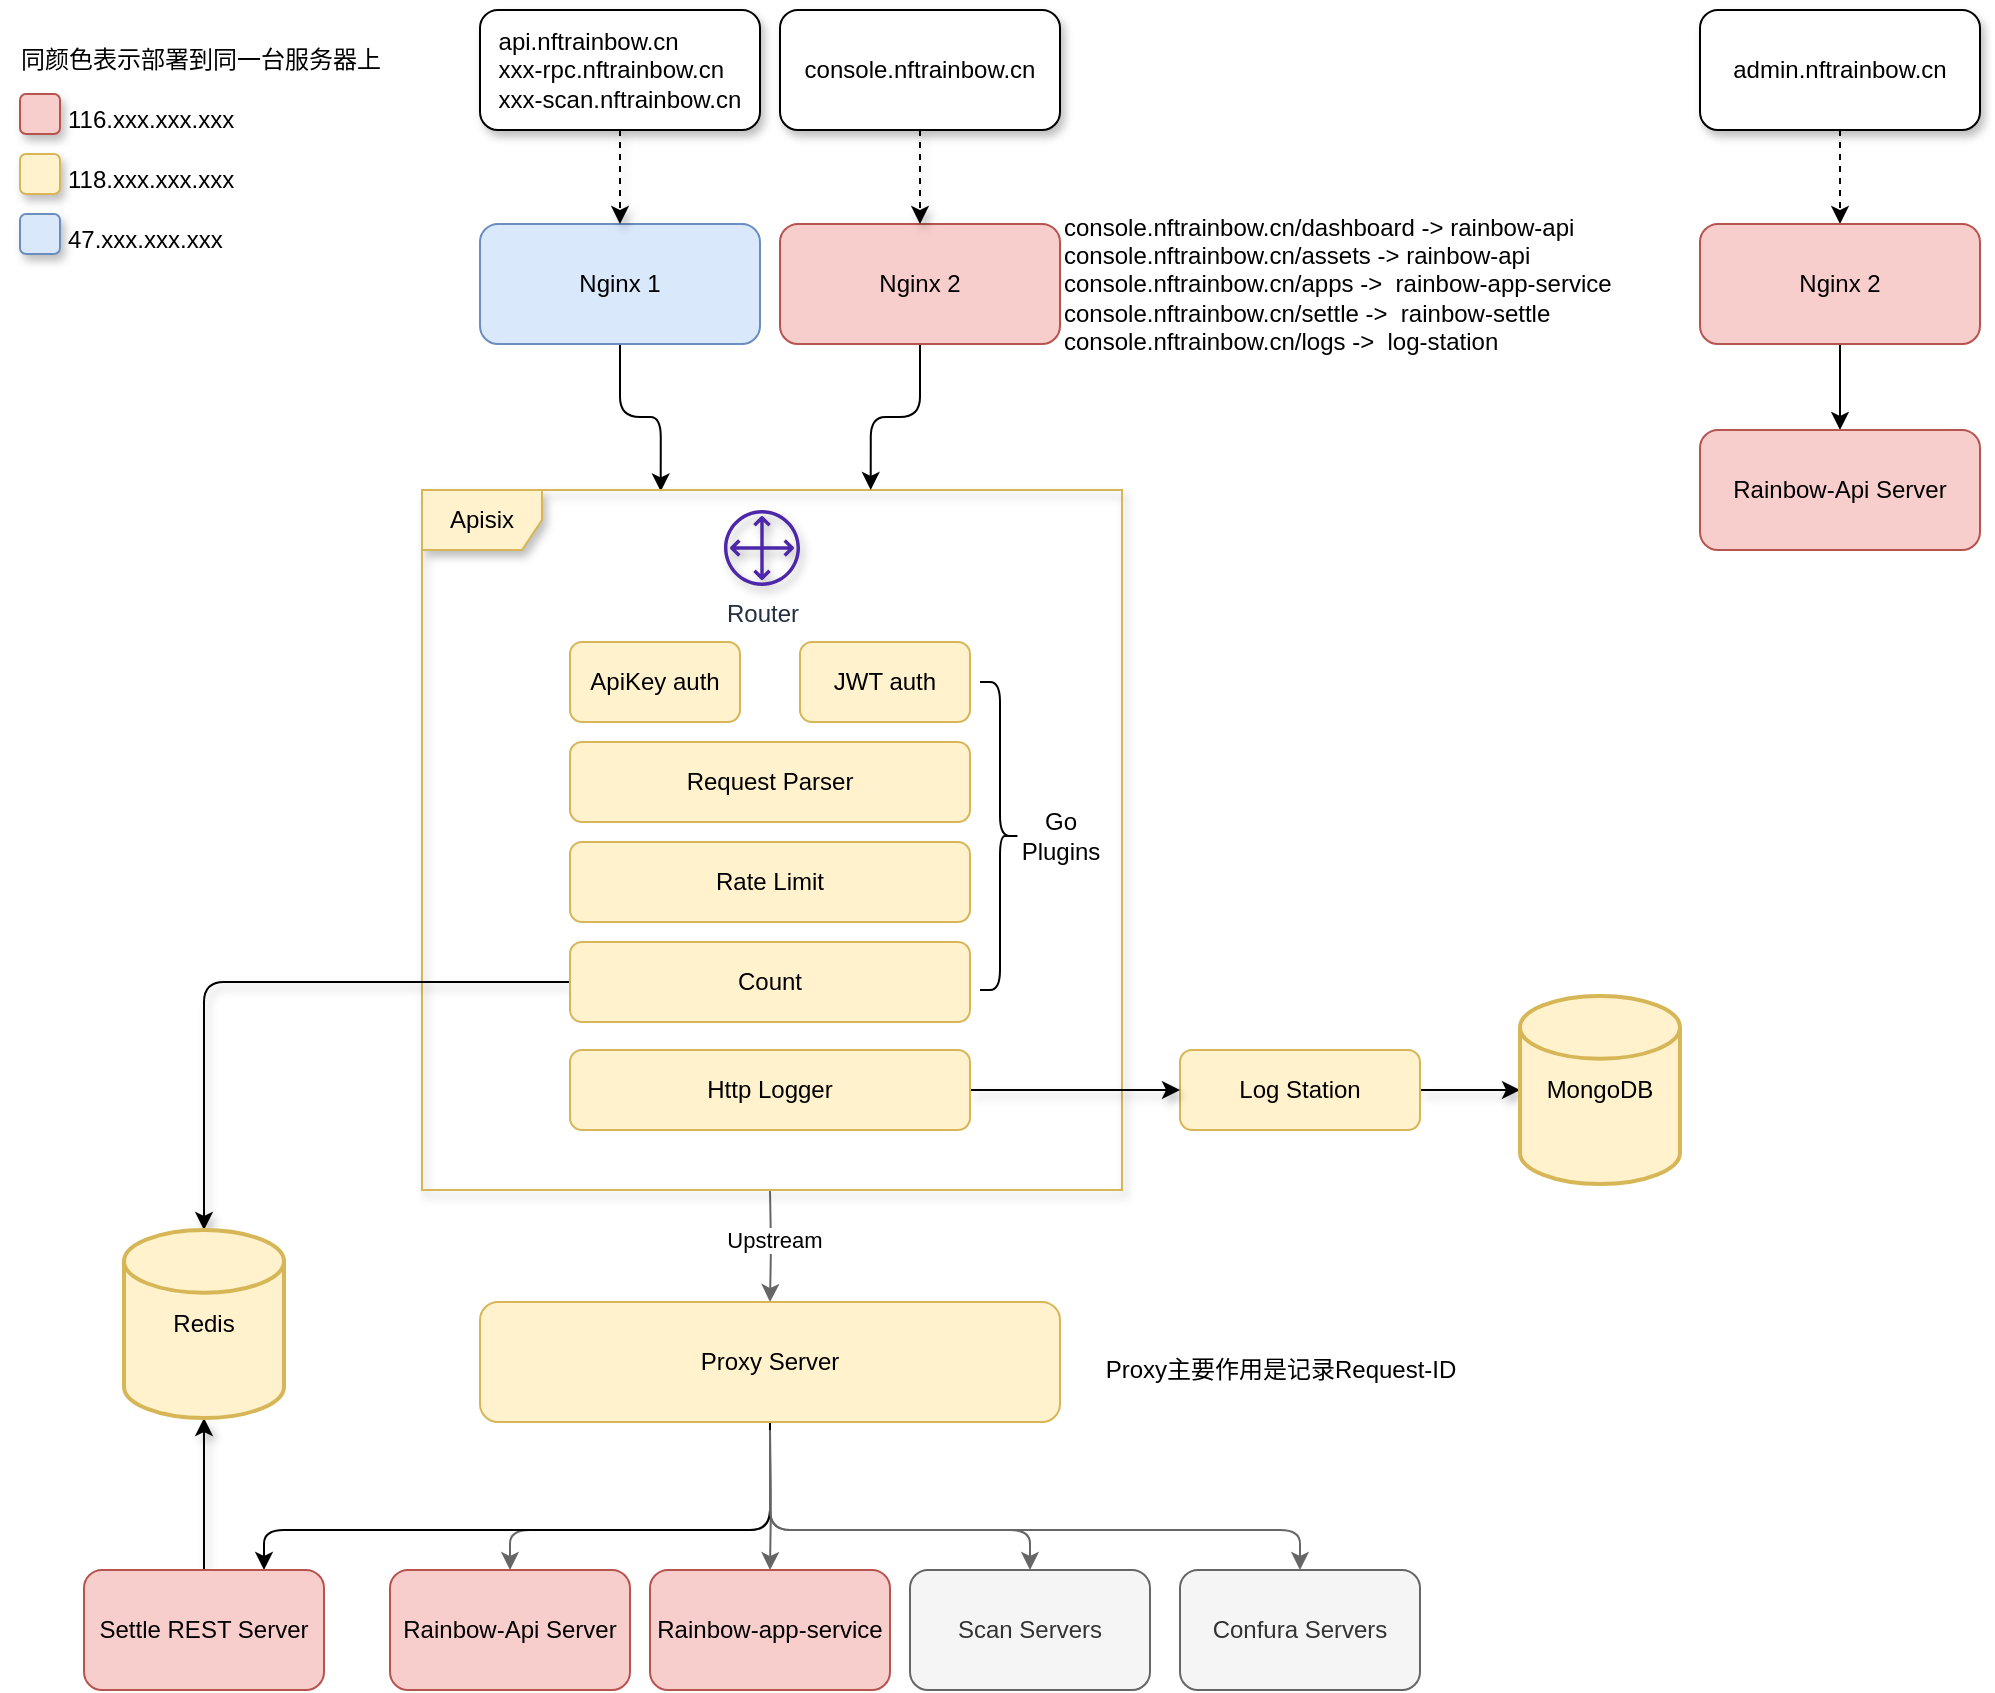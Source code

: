 <mxfile version="20.3.0" type="device"><diagram name="Page-1" id="55a83fd1-7818-8e21-69c5-c3457e3827bb"><mxGraphModel dx="2398" dy="852" grid="1" gridSize="10" guides="1" tooltips="1" connect="1" arrows="1" fold="1" page="1" pageScale="1" pageWidth="1100" pageHeight="850" background="none" math="0" shadow="0"><root><mxCell id="0"/><mxCell id="1" parent="0"/><mxCell id="nuQPGtfvNPM84FMV8WF5-1" value="Rainbow-Api Server" style="rounded=1;whiteSpace=wrap;html=1;fillColor=#f8cecc;strokeColor=#b85450;" parent="1" vertex="1"><mxGeometry x="-895" y="780" width="120" height="60" as="geometry"/></mxCell><mxCell id="nuQPGtfvNPM84FMV8WF5-2" value="Scan Servers" style="rounded=1;whiteSpace=wrap;html=1;fillColor=#f5f5f5;strokeColor=#666666;fontColor=#333333;" parent="1" vertex="1"><mxGeometry x="-635" y="780" width="120" height="60" as="geometry"/></mxCell><mxCell id="nuQPGtfvNPM84FMV8WF5-3" value="Rainbow-app-service" style="rounded=1;whiteSpace=wrap;html=1;fillColor=#f8cecc;strokeColor=#b85450;" parent="1" vertex="1"><mxGeometry x="-765" y="780" width="120" height="60" as="geometry"/></mxCell><mxCell id="jU08gFf4cz-peAf1v_U0-10" value="" style="edgeStyle=orthogonalEdgeStyle;rounded=1;orthogonalLoop=1;jettySize=auto;html=1;fillColor=#f5f5f5;strokeColor=#666666;" parent="1" target="nuQPGtfvNPM84FMV8WF5-3" edge="1"><mxGeometry relative="1" as="geometry"><mxPoint x="-705" y="710" as="sourcePoint"/></mxGeometry></mxCell><mxCell id="jU08gFf4cz-peAf1v_U0-15" value="" style="edgeStyle=orthogonalEdgeStyle;rounded=1;orthogonalLoop=1;jettySize=auto;html=1;fillColor=#f5f5f5;strokeColor=#666666;" parent="1" target="jU08gFf4cz-peAf1v_U0-14" edge="1"><mxGeometry relative="1" as="geometry"><mxPoint x="-705" y="590" as="sourcePoint"/></mxGeometry></mxCell><mxCell id="jU08gFf4cz-peAf1v_U0-23" value="Upstream" style="edgeLabel;html=1;align=center;verticalAlign=middle;resizable=0;points=[];rounded=1;" parent="jU08gFf4cz-peAf1v_U0-15" vertex="1" connectable="0"><mxGeometry x="-0.137" y="1" relative="1" as="geometry"><mxPoint as="offset"/></mxGeometry></mxCell><mxCell id="KMPDJ-nMh-dk-6r-BHHl-4" value="" style="edgeStyle=orthogonalEdgeStyle;rounded=1;orthogonalLoop=1;jettySize=auto;html=1;entryX=0.341;entryY=0.002;entryDx=0;entryDy=0;entryPerimeter=0;" parent="1" source="jU08gFf4cz-peAf1v_U0-3" target="jU08gFf4cz-peAf1v_U0-18" edge="1"><mxGeometry relative="1" as="geometry"/></mxCell><mxCell id="jU08gFf4cz-peAf1v_U0-3" value="Nginx 1" style="rounded=1;whiteSpace=wrap;html=1;fillColor=#dae8fc;strokeColor=#6c8ebf;" parent="1" vertex="1"><mxGeometry x="-850" y="107" width="140" height="60" as="geometry"/></mxCell><mxCell id="jU08gFf4cz-peAf1v_U0-11" value="" style="edgeStyle=orthogonalEdgeStyle;rounded=1;orthogonalLoop=1;jettySize=auto;html=1;entryX=0.5;entryY=0;entryDx=0;entryDy=0;exitX=0.5;exitY=1;exitDx=0;exitDy=0;fillColor=#f5f5f5;strokeColor=#666666;" parent="1" target="nuQPGtfvNPM84FMV8WF5-1" edge="1"><mxGeometry relative="1" as="geometry"><mxPoint x="-705" y="710" as="sourcePoint"/><mxPoint x="-695" y="830" as="targetPoint"/><Array as="points"><mxPoint x="-705" y="760"/><mxPoint x="-835" y="760"/></Array></mxGeometry></mxCell><mxCell id="jU08gFf4cz-peAf1v_U0-12" value="" style="edgeStyle=orthogonalEdgeStyle;rounded=1;orthogonalLoop=1;jettySize=auto;html=1;entryX=0.5;entryY=0;entryDx=0;entryDy=0;exitX=0.5;exitY=1;exitDx=0;exitDy=0;fillColor=#f5f5f5;strokeColor=#666666;" parent="1" target="nuQPGtfvNPM84FMV8WF5-2" edge="1"><mxGeometry relative="1" as="geometry"><mxPoint x="-705" y="710" as="sourcePoint"/><mxPoint x="-825" y="830" as="targetPoint"/><Array as="points"><mxPoint x="-705" y="760"/><mxPoint x="-575" y="760"/></Array></mxGeometry></mxCell><mxCell id="jU08gFf4cz-peAf1v_U0-48" value="" style="edgeStyle=orthogonalEdgeStyle;rounded=1;orthogonalLoop=1;jettySize=auto;html=1;shadow=0;entryX=0.75;entryY=0;entryDx=0;entryDy=0;exitX=0.5;exitY=1;exitDx=0;exitDy=0;" parent="1" source="jU08gFf4cz-peAf1v_U0-14" target="jU08gFf4cz-peAf1v_U0-33" edge="1"><mxGeometry relative="1" as="geometry"><mxPoint x="-712" y="710" as="sourcePoint"/><mxPoint x="-712" y="820" as="targetPoint"/><Array as="points"><mxPoint x="-705" y="760"/><mxPoint x="-958" y="760"/></Array></mxGeometry></mxCell><mxCell id="jU08gFf4cz-peAf1v_U0-14" value="Proxy Server" style="rounded=1;whiteSpace=wrap;html=1;fillColor=#fff2cc;strokeColor=#d6b656;" parent="1" vertex="1"><mxGeometry x="-850" y="646" width="290" height="60" as="geometry"/></mxCell><mxCell id="jU08gFf4cz-peAf1v_U0-18" value="Apisix" style="shape=umlFrame;whiteSpace=wrap;html=1;shadow=1;fillColor=#fff2cc;strokeColor=#d6b656;rounded=1;" parent="1" vertex="1"><mxGeometry x="-879" y="240" width="350" height="350" as="geometry"/></mxCell><mxCell id="jU08gFf4cz-peAf1v_U0-19" value="JWT auth" style="rounded=1;whiteSpace=wrap;html=1;fillColor=#fff2cc;strokeColor=#d6b656;" parent="1" vertex="1"><mxGeometry x="-690" y="316" width="85" height="40" as="geometry"/></mxCell><mxCell id="jU08gFf4cz-peAf1v_U0-20" value="Request Parser" style="rounded=1;whiteSpace=wrap;html=1;fillColor=#fff2cc;strokeColor=#d6b656;" parent="1" vertex="1"><mxGeometry x="-805" y="366" width="200" height="40" as="geometry"/></mxCell><mxCell id="jU08gFf4cz-peAf1v_U0-21" value="Rate Limit" style="rounded=1;whiteSpace=wrap;html=1;fillColor=#fff2cc;strokeColor=#d6b656;" parent="1" vertex="1"><mxGeometry x="-805" y="416" width="200" height="40" as="geometry"/></mxCell><mxCell id="jU08gFf4cz-peAf1v_U0-45" value="" style="edgeStyle=orthogonalEdgeStyle;rounded=1;orthogonalLoop=1;jettySize=auto;html=1;shadow=1;" parent="1" source="jU08gFf4cz-peAf1v_U0-22" target="6YAeZq_ROFKsr1oCR9UH-2" edge="1"><mxGeometry relative="1" as="geometry"><mxPoint x="-988" y="610" as="targetPoint"/></mxGeometry></mxCell><mxCell id="jU08gFf4cz-peAf1v_U0-22" value="Count" style="rounded=1;whiteSpace=wrap;html=1;fillColor=#fff2cc;strokeColor=#d6b656;" parent="1" vertex="1"><mxGeometry x="-805" y="466" width="200" height="40" as="geometry"/></mxCell><mxCell id="jU08gFf4cz-peAf1v_U0-26" value="" style="edgeStyle=orthogonalEdgeStyle;rounded=1;orthogonalLoop=1;jettySize=auto;html=1;shadow=1;dashed=1;" parent="1" source="jU08gFf4cz-peAf1v_U0-25" target="jU08gFf4cz-peAf1v_U0-3" edge="1"><mxGeometry relative="1" as="geometry"/></mxCell><mxCell id="jU08gFf4cz-peAf1v_U0-25" value="&lt;div style=&quot;text-align: left;&quot;&gt;&lt;span style=&quot;background-color: initial;&quot;&gt;api.nftrainbow.cn&lt;/span&gt;&lt;/div&gt;&lt;span style=&quot;background-color: initial;&quot;&gt;&lt;div style=&quot;text-align: left;&quot;&gt;&lt;span style=&quot;background-color: initial;&quot;&gt;xxx-rpc.nftrainbow.cn&lt;/span&gt;&lt;/div&gt;&lt;/span&gt;&lt;span style=&quot;background-color: initial;&quot;&gt;&lt;div style=&quot;text-align: left;&quot;&gt;&lt;span style=&quot;background-color: initial;&quot;&gt;xxx-scan.nftrainbow.cn&lt;/span&gt;&lt;/div&gt;&lt;/span&gt;" style="whiteSpace=wrap;html=1;shadow=1;align=center;rounded=1;" parent="1" vertex="1"><mxGeometry x="-850" width="140" height="60" as="geometry"/></mxCell><mxCell id="KMPDJ-nMh-dk-6r-BHHl-5" value="" style="edgeStyle=orthogonalEdgeStyle;rounded=1;orthogonalLoop=1;jettySize=auto;html=1;entryX=0.641;entryY=0;entryDx=0;entryDy=0;entryPerimeter=0;" parent="1" source="jU08gFf4cz-peAf1v_U0-27" target="jU08gFf4cz-peAf1v_U0-18" edge="1"><mxGeometry relative="1" as="geometry"/></mxCell><mxCell id="jU08gFf4cz-peAf1v_U0-27" value="Nginx 2" style="rounded=1;whiteSpace=wrap;html=1;fillColor=#f8cecc;strokeColor=#b85450;" parent="1" vertex="1"><mxGeometry x="-700" y="107" width="140" height="60" as="geometry"/></mxCell><mxCell id="jU08gFf4cz-peAf1v_U0-28" value="" style="edgeStyle=orthogonalEdgeStyle;rounded=1;orthogonalLoop=1;jettySize=auto;html=1;shadow=1;dashed=1;" parent="1" source="jU08gFf4cz-peAf1v_U0-29" target="jU08gFf4cz-peAf1v_U0-27" edge="1"><mxGeometry relative="1" as="geometry"/></mxCell><mxCell id="jU08gFf4cz-peAf1v_U0-29" value="&lt;div style=&quot;text-align: left;&quot;&gt;console.nftrainbow.cn&lt;br&gt;&lt;/div&gt;" style="whiteSpace=wrap;html=1;shadow=1;align=center;rounded=1;" parent="1" vertex="1"><mxGeometry x="-700" width="140" height="60" as="geometry"/></mxCell><mxCell id="jU08gFf4cz-peAf1v_U0-47" value="" style="edgeStyle=orthogonalEdgeStyle;rounded=1;orthogonalLoop=1;jettySize=auto;html=1;shadow=1;entryX=0.5;entryY=1;entryDx=0;entryDy=0;entryPerimeter=0;" parent="1" source="jU08gFf4cz-peAf1v_U0-33" target="6YAeZq_ROFKsr1oCR9UH-2" edge="1"><mxGeometry relative="1" as="geometry"><mxPoint x="-988" y="719" as="targetPoint"/></mxGeometry></mxCell><mxCell id="jU08gFf4cz-peAf1v_U0-33" value="Settle REST Server" style="rounded=1;whiteSpace=wrap;html=1;fillColor=#f8cecc;strokeColor=#b85450;" parent="1" vertex="1"><mxGeometry x="-1048" y="780" width="120" height="60" as="geometry"/></mxCell><mxCell id="jU08gFf4cz-peAf1v_U0-44" value="" style="edgeStyle=orthogonalEdgeStyle;rounded=1;orthogonalLoop=1;jettySize=auto;html=1;shadow=1;" parent="1" source="jU08gFf4cz-peAf1v_U0-34" edge="1"><mxGeometry relative="1" as="geometry"><mxPoint x="-330" y="540" as="targetPoint"/></mxGeometry></mxCell><mxCell id="jU08gFf4cz-peAf1v_U0-34" value="Log Station" style="rounded=1;whiteSpace=wrap;html=1;fillColor=#fff2cc;strokeColor=#d6b656;" parent="1" vertex="1"><mxGeometry x="-500" y="520" width="120" height="40" as="geometry"/></mxCell><mxCell id="jU08gFf4cz-peAf1v_U0-36" value="" style="edgeStyle=orthogonalEdgeStyle;rounded=1;orthogonalLoop=1;jettySize=auto;html=1;shadow=1;" parent="1" source="jU08gFf4cz-peAf1v_U0-35" target="jU08gFf4cz-peAf1v_U0-34" edge="1"><mxGeometry relative="1" as="geometry"/></mxCell><mxCell id="jU08gFf4cz-peAf1v_U0-35" value="Http Logger" style="rounded=1;whiteSpace=wrap;html=1;fillColor=#fff2cc;strokeColor=#d6b656;" parent="1" vertex="1"><mxGeometry x="-805" y="520" width="200" height="40" as="geometry"/></mxCell><mxCell id="jU08gFf4cz-peAf1v_U0-49" value="console.nftrainbow.cn/dashboard -&amp;gt; rainbow-api&lt;br&gt;console.nftrainbow.cn/assets -&amp;gt; rainbow-api&lt;br&gt;console.nftrainbow.cn/apps -&amp;gt;&amp;nbsp; rainbow-app-service&lt;br&gt;console.nftrainbow.cn/settle -&amp;gt;&amp;nbsp; rainbow-settle&lt;br&gt;console.nftrainbow.cn/logs -&amp;gt;&amp;nbsp; log-station&lt;br&gt;" style="text;html=1;align=left;verticalAlign=middle;resizable=0;points=[];autosize=1;strokeColor=none;fillColor=none;rounded=1;" parent="1" vertex="1"><mxGeometry x="-560" y="92" width="300" height="90" as="geometry"/></mxCell><mxCell id="jU08gFf4cz-peAf1v_U0-50" value="Confura Servers" style="rounded=1;whiteSpace=wrap;html=1;fillColor=#f5f5f5;strokeColor=#666666;fontColor=#333333;" parent="1" vertex="1"><mxGeometry x="-500" y="780" width="120" height="60" as="geometry"/></mxCell><mxCell id="jU08gFf4cz-peAf1v_U0-51" value="" style="edgeStyle=orthogonalEdgeStyle;rounded=1;orthogonalLoop=1;jettySize=auto;html=1;entryX=0.5;entryY=0;entryDx=0;entryDy=0;exitX=0.5;exitY=1;exitDx=0;exitDy=0;fillColor=#f5f5f5;strokeColor=#666666;" parent="1" target="jU08gFf4cz-peAf1v_U0-50" edge="1"><mxGeometry relative="1" as="geometry"><mxPoint x="-705" y="710" as="sourcePoint"/><mxPoint x="-575" y="820" as="targetPoint"/><Array as="points"><mxPoint x="-705" y="760"/><mxPoint x="-440" y="760"/></Array></mxGeometry></mxCell><mxCell id="jU08gFf4cz-peAf1v_U0-52" value="ApiKey auth" style="rounded=1;whiteSpace=wrap;html=1;fillColor=#fff2cc;strokeColor=#d6b656;" parent="1" vertex="1"><mxGeometry x="-805" y="316" width="85" height="40" as="geometry"/></mxCell><mxCell id="jU08gFf4cz-peAf1v_U0-53" value="Router" style="outlineConnect=0;fontColor=#232F3E;gradientColor=none;fillColor=#4D27AA;strokeColor=none;dashed=0;verticalLabelPosition=bottom;verticalAlign=top;align=center;html=1;fontSize=12;fontStyle=0;aspect=fixed;pointerEvents=1;shape=mxgraph.aws4.customer_gateway;shadow=1;rounded=1;" parent="1" vertex="1"><mxGeometry x="-728" y="250" width="38" height="38" as="geometry"/></mxCell><mxCell id="jU08gFf4cz-peAf1v_U0-54" value="Proxy主要作用是记录Request-ID" style="text;html=1;align=center;verticalAlign=middle;resizable=0;points=[];autosize=1;strokeColor=none;fillColor=none;rounded=1;" parent="1" vertex="1"><mxGeometry x="-550" y="665" width="200" height="30" as="geometry"/></mxCell><mxCell id="jU08gFf4cz-peAf1v_U0-58" value="" style="edgeStyle=orthogonalEdgeStyle;rounded=1;orthogonalLoop=1;jettySize=auto;html=1;shadow=0;dashed=1;" parent="1" edge="1"><mxGeometry relative="1" as="geometry"><mxPoint x="-170" y="60" as="sourcePoint"/><mxPoint x="-170" y="107" as="targetPoint"/></mxGeometry></mxCell><mxCell id="jU08gFf4cz-peAf1v_U0-55" value="&lt;div style=&quot;text-align: left;&quot;&gt;admin&lt;span style=&quot;background-color: initial;&quot;&gt;.nftrainbow.cn&lt;/span&gt;&lt;/div&gt;" style="whiteSpace=wrap;html=1;shadow=1;align=center;rounded=1;" parent="1" vertex="1"><mxGeometry x="-240" width="140" height="60" as="geometry"/></mxCell><mxCell id="jU08gFf4cz-peAf1v_U0-59" value="" style="edgeStyle=orthogonalEdgeStyle;rounded=1;orthogonalLoop=1;jettySize=auto;html=1;shadow=0;" parent="1" edge="1"><mxGeometry relative="1" as="geometry"><mxPoint x="-170" y="167" as="sourcePoint"/><mxPoint x="-170" y="210" as="targetPoint"/></mxGeometry></mxCell><mxCell id="jU08gFf4cz-peAf1v_U0-56" value="Nginx 2" style="rounded=1;whiteSpace=wrap;html=1;fillColor=#f8cecc;strokeColor=#b85450;" parent="1" vertex="1"><mxGeometry x="-240" y="107" width="140" height="60" as="geometry"/></mxCell><mxCell id="jU08gFf4cz-peAf1v_U0-57" value="Rainbow-Api Server" style="rounded=1;whiteSpace=wrap;html=1;fillColor=#f8cecc;strokeColor=#b85450;" parent="1" vertex="1"><mxGeometry x="-240" y="210" width="140" height="60" as="geometry"/></mxCell><mxCell id="jU08gFf4cz-peAf1v_U0-72" value="" style="rounded=1;whiteSpace=wrap;html=1;shadow=1;fillColor=#f8cecc;strokeColor=#b85450;" parent="1" vertex="1"><mxGeometry x="-1080" y="42" width="20" height="20" as="geometry"/></mxCell><mxCell id="jU08gFf4cz-peAf1v_U0-73" value="116.xxx.xxx.xxx" style="text;html=1;align=left;verticalAlign=middle;resizable=0;points=[];autosize=1;strokeColor=none;fillColor=none;rounded=1;" parent="1" vertex="1"><mxGeometry x="-1058" y="40" width="110" height="30" as="geometry"/></mxCell><mxCell id="jU08gFf4cz-peAf1v_U0-74" value="" style="rounded=1;whiteSpace=wrap;html=1;shadow=1;fillColor=#fff2cc;strokeColor=#d6b656;" parent="1" vertex="1"><mxGeometry x="-1080" y="72" width="20" height="20" as="geometry"/></mxCell><mxCell id="jU08gFf4cz-peAf1v_U0-75" value="118.xxx.xxx.xxx" style="text;html=1;align=left;verticalAlign=middle;resizable=0;points=[];autosize=1;strokeColor=none;fillColor=none;rounded=1;" parent="1" vertex="1"><mxGeometry x="-1058" y="70" width="110" height="30" as="geometry"/></mxCell><mxCell id="jU08gFf4cz-peAf1v_U0-76" value="" style="rounded=1;whiteSpace=wrap;html=1;shadow=1;fillColor=#dae8fc;strokeColor=#6c8ebf;" parent="1" vertex="1"><mxGeometry x="-1080" y="102" width="20" height="20" as="geometry"/></mxCell><mxCell id="jU08gFf4cz-peAf1v_U0-77" value="47.xxx.xxx.xxx" style="text;html=1;align=left;verticalAlign=middle;resizable=0;points=[];autosize=1;strokeColor=none;fillColor=none;rounded=1;" parent="1" vertex="1"><mxGeometry x="-1058" y="100" width="100" height="30" as="geometry"/></mxCell><mxCell id="KMPDJ-nMh-dk-6r-BHHl-1" value="同颜色表示部署到同一台服务器上" style="text;html=1;align=center;verticalAlign=middle;resizable=0;points=[];autosize=1;strokeColor=none;fillColor=none;rounded=1;" parent="1" vertex="1"><mxGeometry x="-1090" y="10" width="200" height="30" as="geometry"/></mxCell><mxCell id="KMPDJ-nMh-dk-6r-BHHl-2" value="" style="shape=curlyBracket;whiteSpace=wrap;html=1;rounded=1;flipH=1;" parent="1" vertex="1"><mxGeometry x="-600" y="336" width="20" height="154" as="geometry"/></mxCell><mxCell id="KMPDJ-nMh-dk-6r-BHHl-3" value="Go &lt;br&gt;Plugins" style="text;html=1;align=center;verticalAlign=middle;resizable=0;points=[];autosize=1;strokeColor=none;fillColor=none;rounded=1;" parent="1" vertex="1"><mxGeometry x="-590" y="393" width="60" height="40" as="geometry"/></mxCell><mxCell id="6YAeZq_ROFKsr1oCR9UH-1" value="MongoDB" style="strokeWidth=2;html=1;shape=mxgraph.flowchart.database;whiteSpace=wrap;fillColor=#fff2cc;strokeColor=#d6b656;" vertex="1" parent="1"><mxGeometry x="-330" y="493" width="80" height="94" as="geometry"/></mxCell><mxCell id="6YAeZq_ROFKsr1oCR9UH-2" value="Redis" style="strokeWidth=2;html=1;shape=mxgraph.flowchart.database;whiteSpace=wrap;fillColor=#fff2cc;strokeColor=#d6b656;" vertex="1" parent="1"><mxGeometry x="-1028" y="610" width="80" height="94" as="geometry"/></mxCell></root></mxGraphModel></diagram></mxfile>
